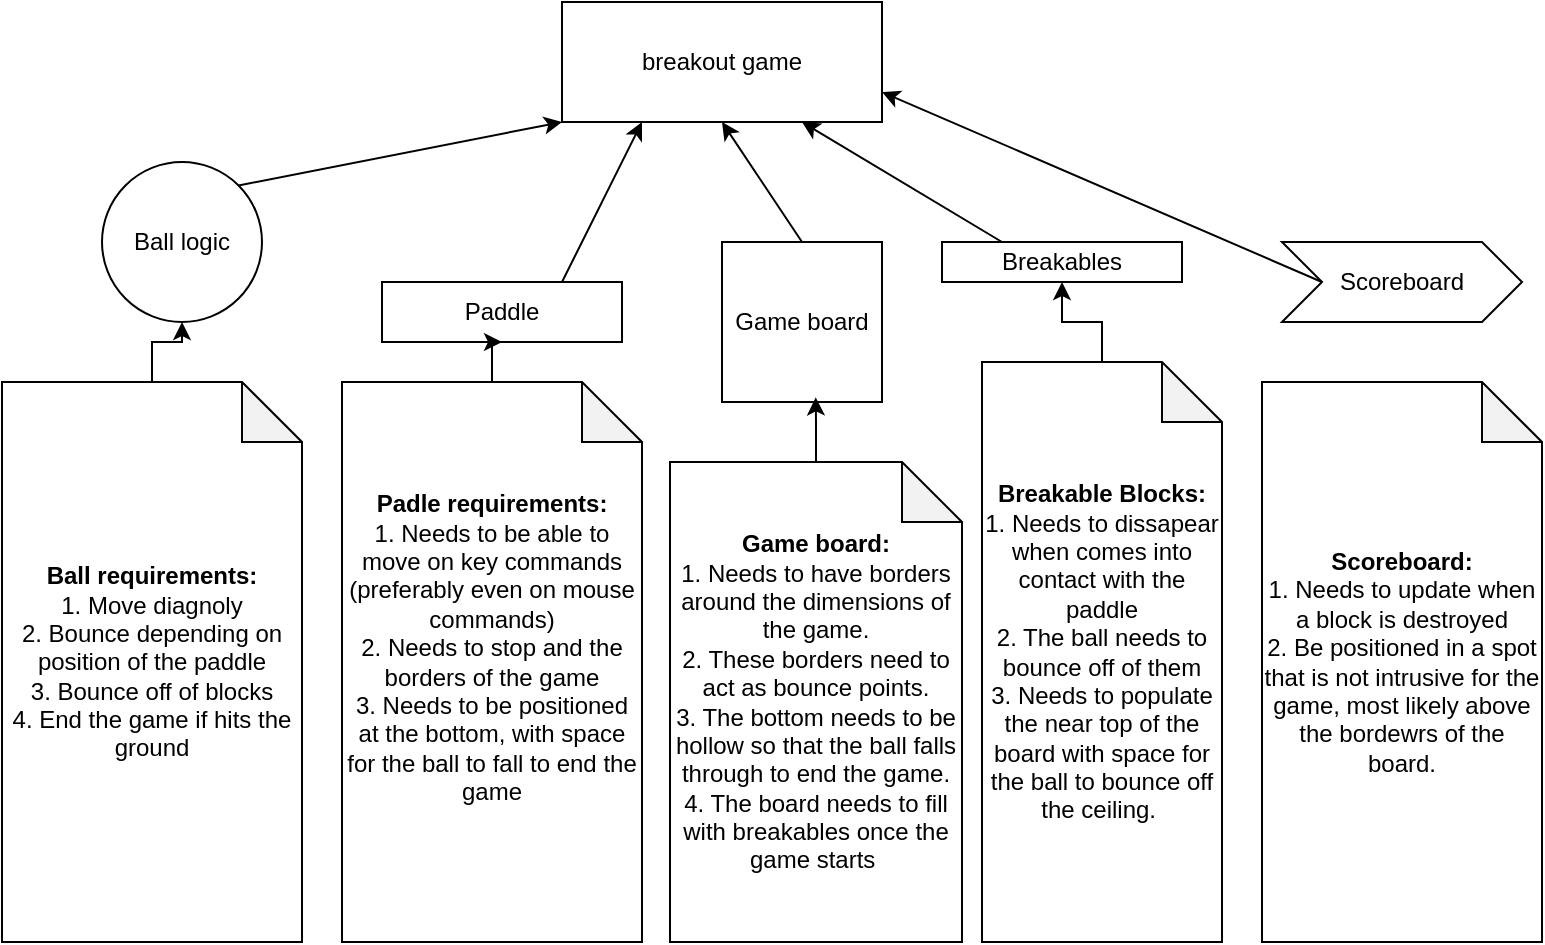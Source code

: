 <mxfile version="26.0.8">
  <diagram name="Page-1" id="_jvSGepyRN6gxL9JDNCj">
    <mxGraphModel dx="989" dy="532" grid="1" gridSize="10" guides="1" tooltips="1" connect="1" arrows="1" fold="1" page="1" pageScale="1" pageWidth="827" pageHeight="1169" math="0" shadow="0">
      <root>
        <mxCell id="0" />
        <mxCell id="1" parent="0" />
        <mxCell id="AeV71xVnFusXwNeM9uCJ-1" value="breakout game" style="rounded=0;whiteSpace=wrap;html=1;" vertex="1" parent="1">
          <mxGeometry x="320" y="40" width="160" height="60" as="geometry" />
        </mxCell>
        <mxCell id="AeV71xVnFusXwNeM9uCJ-2" value="Ball logic" style="ellipse;whiteSpace=wrap;html=1;aspect=fixed;" vertex="1" parent="1">
          <mxGeometry x="90" y="120" width="80" height="80" as="geometry" />
        </mxCell>
        <mxCell id="AeV71xVnFusXwNeM9uCJ-3" value="Paddle" style="rounded=0;whiteSpace=wrap;html=1;" vertex="1" parent="1">
          <mxGeometry x="230" y="180" width="120" height="30" as="geometry" />
        </mxCell>
        <mxCell id="AeV71xVnFusXwNeM9uCJ-4" value="Game board" style="whiteSpace=wrap;html=1;aspect=fixed;" vertex="1" parent="1">
          <mxGeometry x="400" y="160" width="80" height="80" as="geometry" />
        </mxCell>
        <mxCell id="AeV71xVnFusXwNeM9uCJ-5" value="Scoreboard" style="shape=step;perimeter=stepPerimeter;whiteSpace=wrap;html=1;fixedSize=1;" vertex="1" parent="1">
          <mxGeometry x="680" y="160" width="120" height="40" as="geometry" />
        </mxCell>
        <mxCell id="AeV71xVnFusXwNeM9uCJ-10" value="" style="endArrow=classic;html=1;rounded=0;exitX=1;exitY=0;exitDx=0;exitDy=0;entryX=0;entryY=1;entryDx=0;entryDy=0;" edge="1" parent="1" source="AeV71xVnFusXwNeM9uCJ-2" target="AeV71xVnFusXwNeM9uCJ-1">
          <mxGeometry width="50" height="50" relative="1" as="geometry">
            <mxPoint x="150" y="130" as="sourcePoint" />
            <mxPoint x="200" y="80" as="targetPoint" />
          </mxGeometry>
        </mxCell>
        <mxCell id="AeV71xVnFusXwNeM9uCJ-11" value="" style="endArrow=classic;html=1;rounded=0;entryX=0.25;entryY=1;entryDx=0;entryDy=0;exitX=0.75;exitY=0;exitDx=0;exitDy=0;" edge="1" parent="1" source="AeV71xVnFusXwNeM9uCJ-3" target="AeV71xVnFusXwNeM9uCJ-1">
          <mxGeometry width="50" height="50" relative="1" as="geometry">
            <mxPoint x="310" y="170" as="sourcePoint" />
            <mxPoint x="360" y="120" as="targetPoint" />
          </mxGeometry>
        </mxCell>
        <mxCell id="AeV71xVnFusXwNeM9uCJ-12" value="" style="endArrow=classic;html=1;rounded=0;entryX=0.5;entryY=1;entryDx=0;entryDy=0;exitX=0.5;exitY=0;exitDx=0;exitDy=0;" edge="1" parent="1" source="AeV71xVnFusXwNeM9uCJ-4" target="AeV71xVnFusXwNeM9uCJ-1">
          <mxGeometry width="50" height="50" relative="1" as="geometry">
            <mxPoint x="400" y="150" as="sourcePoint" />
            <mxPoint x="450" y="100" as="targetPoint" />
          </mxGeometry>
        </mxCell>
        <mxCell id="AeV71xVnFusXwNeM9uCJ-13" value="" style="endArrow=classic;html=1;rounded=0;entryX=1;entryY=0.75;entryDx=0;entryDy=0;exitX=0;exitY=0.5;exitDx=0;exitDy=0;" edge="1" parent="1" source="AeV71xVnFusXwNeM9uCJ-5" target="AeV71xVnFusXwNeM9uCJ-1">
          <mxGeometry width="50" height="50" relative="1" as="geometry">
            <mxPoint x="550" y="110" as="sourcePoint" />
            <mxPoint x="600" y="60" as="targetPoint" />
          </mxGeometry>
        </mxCell>
        <mxCell id="AeV71xVnFusXwNeM9uCJ-19" style="edgeStyle=orthogonalEdgeStyle;rounded=0;orthogonalLoop=1;jettySize=auto;html=1;entryX=0.5;entryY=1;entryDx=0;entryDy=0;" edge="1" parent="1" source="AeV71xVnFusXwNeM9uCJ-17" target="AeV71xVnFusXwNeM9uCJ-2">
          <mxGeometry relative="1" as="geometry" />
        </mxCell>
        <mxCell id="AeV71xVnFusXwNeM9uCJ-17" value="&lt;b&gt;Ball requirements:&lt;/b&gt;&lt;div&gt;1. Move diagnoly&lt;/div&gt;&lt;div&gt;2. Bounce depending on position of the paddle&lt;/div&gt;&lt;div&gt;3. Bounce off of blocks&lt;/div&gt;&lt;div&gt;4. End the game if hits the ground&lt;/div&gt;" style="shape=note;whiteSpace=wrap;html=1;backgroundOutline=1;darkOpacity=0.05;" vertex="1" parent="1">
          <mxGeometry x="40" y="230" width="150" height="280" as="geometry" />
        </mxCell>
        <mxCell id="AeV71xVnFusXwNeM9uCJ-26" style="edgeStyle=orthogonalEdgeStyle;rounded=0;orthogonalLoop=1;jettySize=auto;html=1;entryX=0.5;entryY=1;entryDx=0;entryDy=0;" edge="1" parent="1" source="AeV71xVnFusXwNeM9uCJ-18" target="AeV71xVnFusXwNeM9uCJ-3">
          <mxGeometry relative="1" as="geometry" />
        </mxCell>
        <mxCell id="AeV71xVnFusXwNeM9uCJ-18" value="&lt;b&gt;Padle requirements:&lt;/b&gt;&lt;div&gt;1. Needs to be able to move on key commands (preferably even on mouse commands)&lt;/div&gt;&lt;div&gt;2. Needs to stop and the borders of the game&lt;/div&gt;&lt;div&gt;3. Needs to be positioned at the bottom, with space for the ball to fall to end the game&lt;/div&gt;&lt;div&gt;&lt;br&gt;&lt;/div&gt;" style="shape=note;whiteSpace=wrap;html=1;backgroundOutline=1;darkOpacity=0.05;" vertex="1" parent="1">
          <mxGeometry x="210" y="230" width="150" height="280" as="geometry" />
        </mxCell>
        <mxCell id="AeV71xVnFusXwNeM9uCJ-20" value="&lt;b&gt;Game board:&lt;/b&gt;&lt;div&gt;1. Needs to have borders around the dimensions of the game.&lt;/div&gt;&lt;div&gt;2. These borders need to act as bounce points.&lt;/div&gt;&lt;div&gt;3. The bottom needs to be hollow so that the ball falls through to end the game.&lt;/div&gt;&lt;div&gt;4. The board needs to fill with breakables once the game starts&amp;nbsp;&lt;/div&gt;" style="shape=note;whiteSpace=wrap;html=1;backgroundOutline=1;darkOpacity=0.05;" vertex="1" parent="1">
          <mxGeometry x="374" y="270" width="146" height="240" as="geometry" />
        </mxCell>
        <mxCell id="AeV71xVnFusXwNeM9uCJ-23" value="Breakables" style="shape=parallelogram;perimeter=parallelogramPerimeter;whiteSpace=wrap;html=1;fixedSize=1;size=2.274e-13;" vertex="1" parent="1">
          <mxGeometry x="510" y="160" width="120" height="20" as="geometry" />
        </mxCell>
        <mxCell id="AeV71xVnFusXwNeM9uCJ-25" value="" style="endArrow=classic;html=1;rounded=0;entryX=0.75;entryY=1;entryDx=0;entryDy=0;exitX=0.25;exitY=0;exitDx=0;exitDy=0;" edge="1" parent="1" source="AeV71xVnFusXwNeM9uCJ-23" target="AeV71xVnFusXwNeM9uCJ-1">
          <mxGeometry width="50" height="50" relative="1" as="geometry">
            <mxPoint x="490" y="170" as="sourcePoint" />
            <mxPoint x="540" y="120" as="targetPoint" />
          </mxGeometry>
        </mxCell>
        <mxCell id="AeV71xVnFusXwNeM9uCJ-27" style="edgeStyle=orthogonalEdgeStyle;rounded=0;orthogonalLoop=1;jettySize=auto;html=1;entryX=0.586;entryY=0.971;entryDx=0;entryDy=0;entryPerimeter=0;" edge="1" parent="1" source="AeV71xVnFusXwNeM9uCJ-20" target="AeV71xVnFusXwNeM9uCJ-4">
          <mxGeometry relative="1" as="geometry" />
        </mxCell>
        <mxCell id="AeV71xVnFusXwNeM9uCJ-30" style="edgeStyle=orthogonalEdgeStyle;rounded=0;orthogonalLoop=1;jettySize=auto;html=1;entryX=0.5;entryY=1;entryDx=0;entryDy=0;" edge="1" parent="1" source="AeV71xVnFusXwNeM9uCJ-29" target="AeV71xVnFusXwNeM9uCJ-23">
          <mxGeometry relative="1" as="geometry" />
        </mxCell>
        <mxCell id="AeV71xVnFusXwNeM9uCJ-29" value="&lt;b&gt;Breakable Blocks:&lt;/b&gt;&lt;div&gt;1. Needs to dissapear when comes into contact with the paddle&lt;/div&gt;&lt;div&gt;2. The ball needs to bounce off of them&lt;/div&gt;&lt;div&gt;3. Needs to populate the near top of the board with space for the ball to bounce off the ceiling.&amp;nbsp;&lt;/div&gt;" style="shape=note;whiteSpace=wrap;html=1;backgroundOutline=1;darkOpacity=0.05;" vertex="1" parent="1">
          <mxGeometry x="530" y="220" width="120" height="290" as="geometry" />
        </mxCell>
        <mxCell id="AeV71xVnFusXwNeM9uCJ-31" value="&lt;b&gt;Scoreboard:&lt;/b&gt;&lt;div&gt;1. Needs to update when a block is destroyed&lt;/div&gt;&lt;div&gt;2. Be positioned in a spot that is not intrusive for the game, most likely above the bordewrs of the board.&lt;/div&gt;" style="shape=note;whiteSpace=wrap;html=1;backgroundOutline=1;darkOpacity=0.05;" vertex="1" parent="1">
          <mxGeometry x="670" y="230" width="140" height="280" as="geometry" />
        </mxCell>
      </root>
    </mxGraphModel>
  </diagram>
</mxfile>

